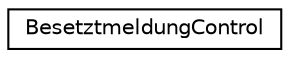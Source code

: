 digraph "Grafische Darstellung der Klassenhierarchie"
{
 // LATEX_PDF_SIZE
  edge [fontname="Helvetica",fontsize="10",labelfontname="Helvetica",labelfontsize="10"];
  node [fontname="Helvetica",fontsize="10",shape=record];
  rankdir="LR";
  Node0 [label="BesetztmeldungControl",height=0.2,width=0.4,color="black", fillcolor="white", style="filled",URL="$class_besetztmeldung_control.html",tooltip=" "];
}
